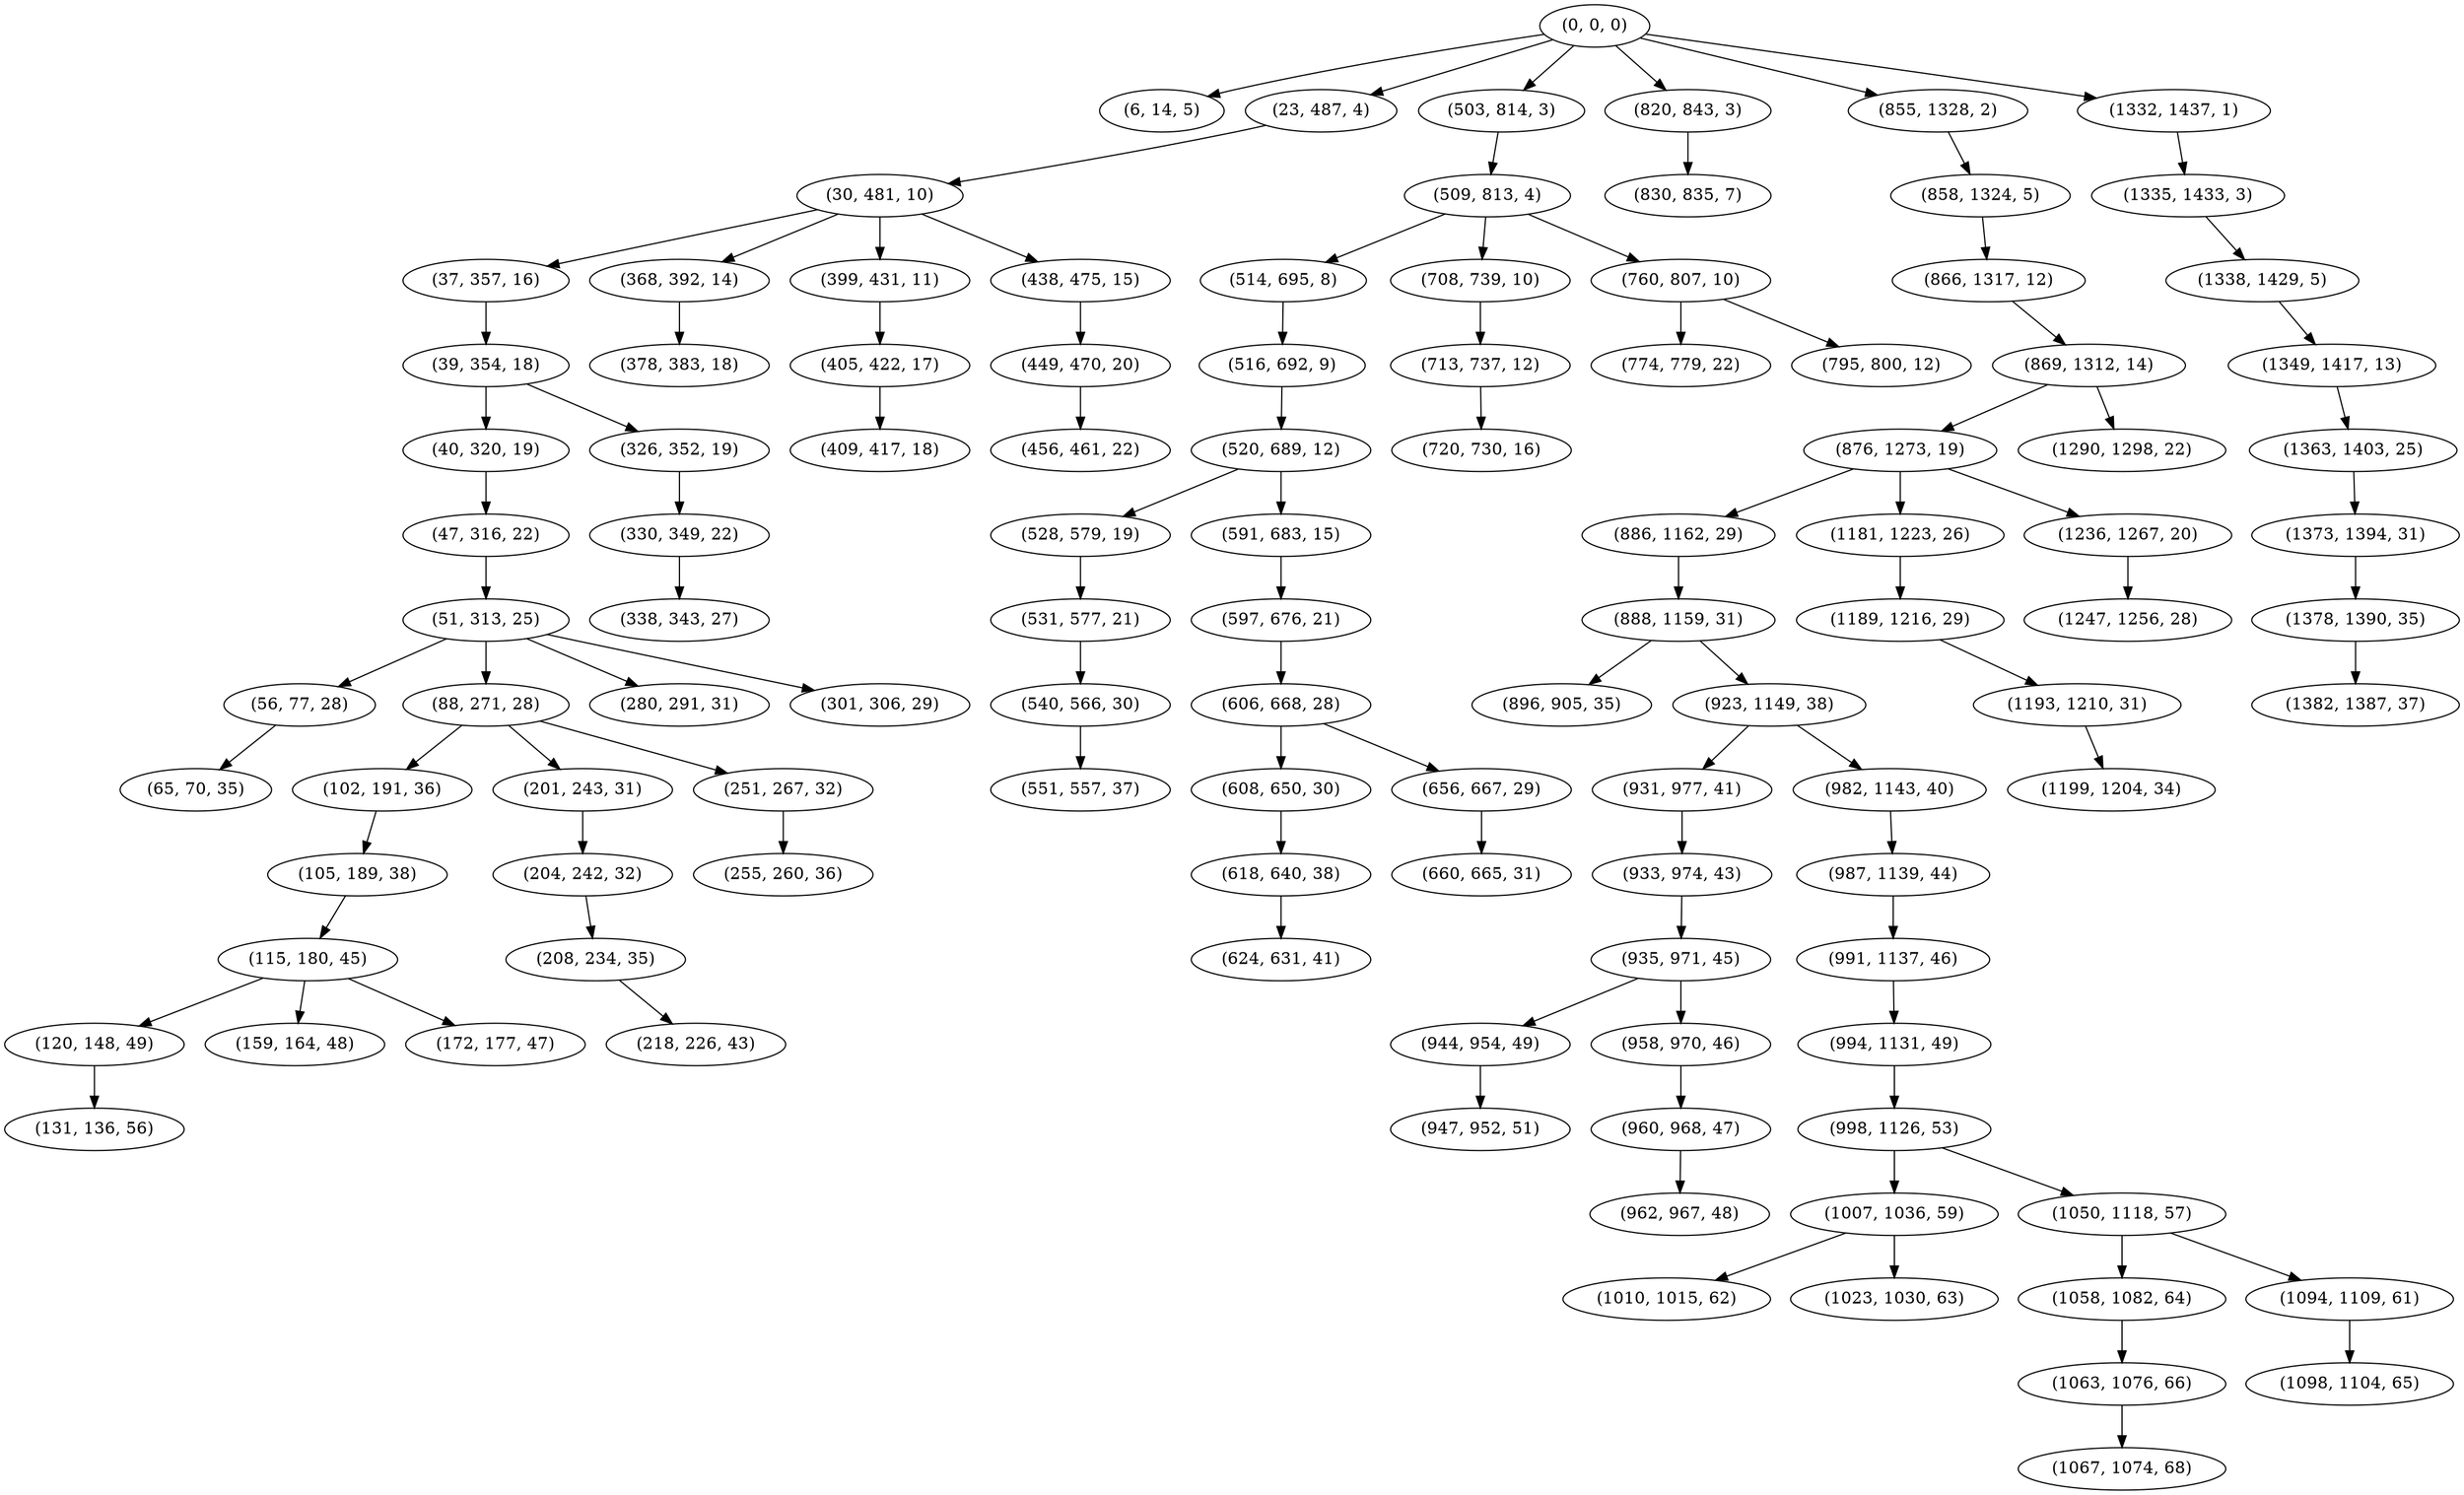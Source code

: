 digraph tree {
    "(0, 0, 0)";
    "(6, 14, 5)";
    "(23, 487, 4)";
    "(30, 481, 10)";
    "(37, 357, 16)";
    "(39, 354, 18)";
    "(40, 320, 19)";
    "(47, 316, 22)";
    "(51, 313, 25)";
    "(56, 77, 28)";
    "(65, 70, 35)";
    "(88, 271, 28)";
    "(102, 191, 36)";
    "(105, 189, 38)";
    "(115, 180, 45)";
    "(120, 148, 49)";
    "(131, 136, 56)";
    "(159, 164, 48)";
    "(172, 177, 47)";
    "(201, 243, 31)";
    "(204, 242, 32)";
    "(208, 234, 35)";
    "(218, 226, 43)";
    "(251, 267, 32)";
    "(255, 260, 36)";
    "(280, 291, 31)";
    "(301, 306, 29)";
    "(326, 352, 19)";
    "(330, 349, 22)";
    "(338, 343, 27)";
    "(368, 392, 14)";
    "(378, 383, 18)";
    "(399, 431, 11)";
    "(405, 422, 17)";
    "(409, 417, 18)";
    "(438, 475, 15)";
    "(449, 470, 20)";
    "(456, 461, 22)";
    "(503, 814, 3)";
    "(509, 813, 4)";
    "(514, 695, 8)";
    "(516, 692, 9)";
    "(520, 689, 12)";
    "(528, 579, 19)";
    "(531, 577, 21)";
    "(540, 566, 30)";
    "(551, 557, 37)";
    "(591, 683, 15)";
    "(597, 676, 21)";
    "(606, 668, 28)";
    "(608, 650, 30)";
    "(618, 640, 38)";
    "(624, 631, 41)";
    "(656, 667, 29)";
    "(660, 665, 31)";
    "(708, 739, 10)";
    "(713, 737, 12)";
    "(720, 730, 16)";
    "(760, 807, 10)";
    "(774, 779, 22)";
    "(795, 800, 12)";
    "(820, 843, 3)";
    "(830, 835, 7)";
    "(855, 1328, 2)";
    "(858, 1324, 5)";
    "(866, 1317, 12)";
    "(869, 1312, 14)";
    "(876, 1273, 19)";
    "(886, 1162, 29)";
    "(888, 1159, 31)";
    "(896, 905, 35)";
    "(923, 1149, 38)";
    "(931, 977, 41)";
    "(933, 974, 43)";
    "(935, 971, 45)";
    "(944, 954, 49)";
    "(947, 952, 51)";
    "(958, 970, 46)";
    "(960, 968, 47)";
    "(962, 967, 48)";
    "(982, 1143, 40)";
    "(987, 1139, 44)";
    "(991, 1137, 46)";
    "(994, 1131, 49)";
    "(998, 1126, 53)";
    "(1007, 1036, 59)";
    "(1010, 1015, 62)";
    "(1023, 1030, 63)";
    "(1050, 1118, 57)";
    "(1058, 1082, 64)";
    "(1063, 1076, 66)";
    "(1067, 1074, 68)";
    "(1094, 1109, 61)";
    "(1098, 1104, 65)";
    "(1181, 1223, 26)";
    "(1189, 1216, 29)";
    "(1193, 1210, 31)";
    "(1199, 1204, 34)";
    "(1236, 1267, 20)";
    "(1247, 1256, 28)";
    "(1290, 1298, 22)";
    "(1332, 1437, 1)";
    "(1335, 1433, 3)";
    "(1338, 1429, 5)";
    "(1349, 1417, 13)";
    "(1363, 1403, 25)";
    "(1373, 1394, 31)";
    "(1378, 1390, 35)";
    "(1382, 1387, 37)";
    "(0, 0, 0)" -> "(6, 14, 5)";
    "(0, 0, 0)" -> "(23, 487, 4)";
    "(0, 0, 0)" -> "(503, 814, 3)";
    "(0, 0, 0)" -> "(820, 843, 3)";
    "(0, 0, 0)" -> "(855, 1328, 2)";
    "(0, 0, 0)" -> "(1332, 1437, 1)";
    "(23, 487, 4)" -> "(30, 481, 10)";
    "(30, 481, 10)" -> "(37, 357, 16)";
    "(30, 481, 10)" -> "(368, 392, 14)";
    "(30, 481, 10)" -> "(399, 431, 11)";
    "(30, 481, 10)" -> "(438, 475, 15)";
    "(37, 357, 16)" -> "(39, 354, 18)";
    "(39, 354, 18)" -> "(40, 320, 19)";
    "(39, 354, 18)" -> "(326, 352, 19)";
    "(40, 320, 19)" -> "(47, 316, 22)";
    "(47, 316, 22)" -> "(51, 313, 25)";
    "(51, 313, 25)" -> "(56, 77, 28)";
    "(51, 313, 25)" -> "(88, 271, 28)";
    "(51, 313, 25)" -> "(280, 291, 31)";
    "(51, 313, 25)" -> "(301, 306, 29)";
    "(56, 77, 28)" -> "(65, 70, 35)";
    "(88, 271, 28)" -> "(102, 191, 36)";
    "(88, 271, 28)" -> "(201, 243, 31)";
    "(88, 271, 28)" -> "(251, 267, 32)";
    "(102, 191, 36)" -> "(105, 189, 38)";
    "(105, 189, 38)" -> "(115, 180, 45)";
    "(115, 180, 45)" -> "(120, 148, 49)";
    "(115, 180, 45)" -> "(159, 164, 48)";
    "(115, 180, 45)" -> "(172, 177, 47)";
    "(120, 148, 49)" -> "(131, 136, 56)";
    "(201, 243, 31)" -> "(204, 242, 32)";
    "(204, 242, 32)" -> "(208, 234, 35)";
    "(208, 234, 35)" -> "(218, 226, 43)";
    "(251, 267, 32)" -> "(255, 260, 36)";
    "(326, 352, 19)" -> "(330, 349, 22)";
    "(330, 349, 22)" -> "(338, 343, 27)";
    "(368, 392, 14)" -> "(378, 383, 18)";
    "(399, 431, 11)" -> "(405, 422, 17)";
    "(405, 422, 17)" -> "(409, 417, 18)";
    "(438, 475, 15)" -> "(449, 470, 20)";
    "(449, 470, 20)" -> "(456, 461, 22)";
    "(503, 814, 3)" -> "(509, 813, 4)";
    "(509, 813, 4)" -> "(514, 695, 8)";
    "(509, 813, 4)" -> "(708, 739, 10)";
    "(509, 813, 4)" -> "(760, 807, 10)";
    "(514, 695, 8)" -> "(516, 692, 9)";
    "(516, 692, 9)" -> "(520, 689, 12)";
    "(520, 689, 12)" -> "(528, 579, 19)";
    "(520, 689, 12)" -> "(591, 683, 15)";
    "(528, 579, 19)" -> "(531, 577, 21)";
    "(531, 577, 21)" -> "(540, 566, 30)";
    "(540, 566, 30)" -> "(551, 557, 37)";
    "(591, 683, 15)" -> "(597, 676, 21)";
    "(597, 676, 21)" -> "(606, 668, 28)";
    "(606, 668, 28)" -> "(608, 650, 30)";
    "(606, 668, 28)" -> "(656, 667, 29)";
    "(608, 650, 30)" -> "(618, 640, 38)";
    "(618, 640, 38)" -> "(624, 631, 41)";
    "(656, 667, 29)" -> "(660, 665, 31)";
    "(708, 739, 10)" -> "(713, 737, 12)";
    "(713, 737, 12)" -> "(720, 730, 16)";
    "(760, 807, 10)" -> "(774, 779, 22)";
    "(760, 807, 10)" -> "(795, 800, 12)";
    "(820, 843, 3)" -> "(830, 835, 7)";
    "(855, 1328, 2)" -> "(858, 1324, 5)";
    "(858, 1324, 5)" -> "(866, 1317, 12)";
    "(866, 1317, 12)" -> "(869, 1312, 14)";
    "(869, 1312, 14)" -> "(876, 1273, 19)";
    "(869, 1312, 14)" -> "(1290, 1298, 22)";
    "(876, 1273, 19)" -> "(886, 1162, 29)";
    "(876, 1273, 19)" -> "(1181, 1223, 26)";
    "(876, 1273, 19)" -> "(1236, 1267, 20)";
    "(886, 1162, 29)" -> "(888, 1159, 31)";
    "(888, 1159, 31)" -> "(896, 905, 35)";
    "(888, 1159, 31)" -> "(923, 1149, 38)";
    "(923, 1149, 38)" -> "(931, 977, 41)";
    "(923, 1149, 38)" -> "(982, 1143, 40)";
    "(931, 977, 41)" -> "(933, 974, 43)";
    "(933, 974, 43)" -> "(935, 971, 45)";
    "(935, 971, 45)" -> "(944, 954, 49)";
    "(935, 971, 45)" -> "(958, 970, 46)";
    "(944, 954, 49)" -> "(947, 952, 51)";
    "(958, 970, 46)" -> "(960, 968, 47)";
    "(960, 968, 47)" -> "(962, 967, 48)";
    "(982, 1143, 40)" -> "(987, 1139, 44)";
    "(987, 1139, 44)" -> "(991, 1137, 46)";
    "(991, 1137, 46)" -> "(994, 1131, 49)";
    "(994, 1131, 49)" -> "(998, 1126, 53)";
    "(998, 1126, 53)" -> "(1007, 1036, 59)";
    "(998, 1126, 53)" -> "(1050, 1118, 57)";
    "(1007, 1036, 59)" -> "(1010, 1015, 62)";
    "(1007, 1036, 59)" -> "(1023, 1030, 63)";
    "(1050, 1118, 57)" -> "(1058, 1082, 64)";
    "(1050, 1118, 57)" -> "(1094, 1109, 61)";
    "(1058, 1082, 64)" -> "(1063, 1076, 66)";
    "(1063, 1076, 66)" -> "(1067, 1074, 68)";
    "(1094, 1109, 61)" -> "(1098, 1104, 65)";
    "(1181, 1223, 26)" -> "(1189, 1216, 29)";
    "(1189, 1216, 29)" -> "(1193, 1210, 31)";
    "(1193, 1210, 31)" -> "(1199, 1204, 34)";
    "(1236, 1267, 20)" -> "(1247, 1256, 28)";
    "(1332, 1437, 1)" -> "(1335, 1433, 3)";
    "(1335, 1433, 3)" -> "(1338, 1429, 5)";
    "(1338, 1429, 5)" -> "(1349, 1417, 13)";
    "(1349, 1417, 13)" -> "(1363, 1403, 25)";
    "(1363, 1403, 25)" -> "(1373, 1394, 31)";
    "(1373, 1394, 31)" -> "(1378, 1390, 35)";
    "(1378, 1390, 35)" -> "(1382, 1387, 37)";
}
